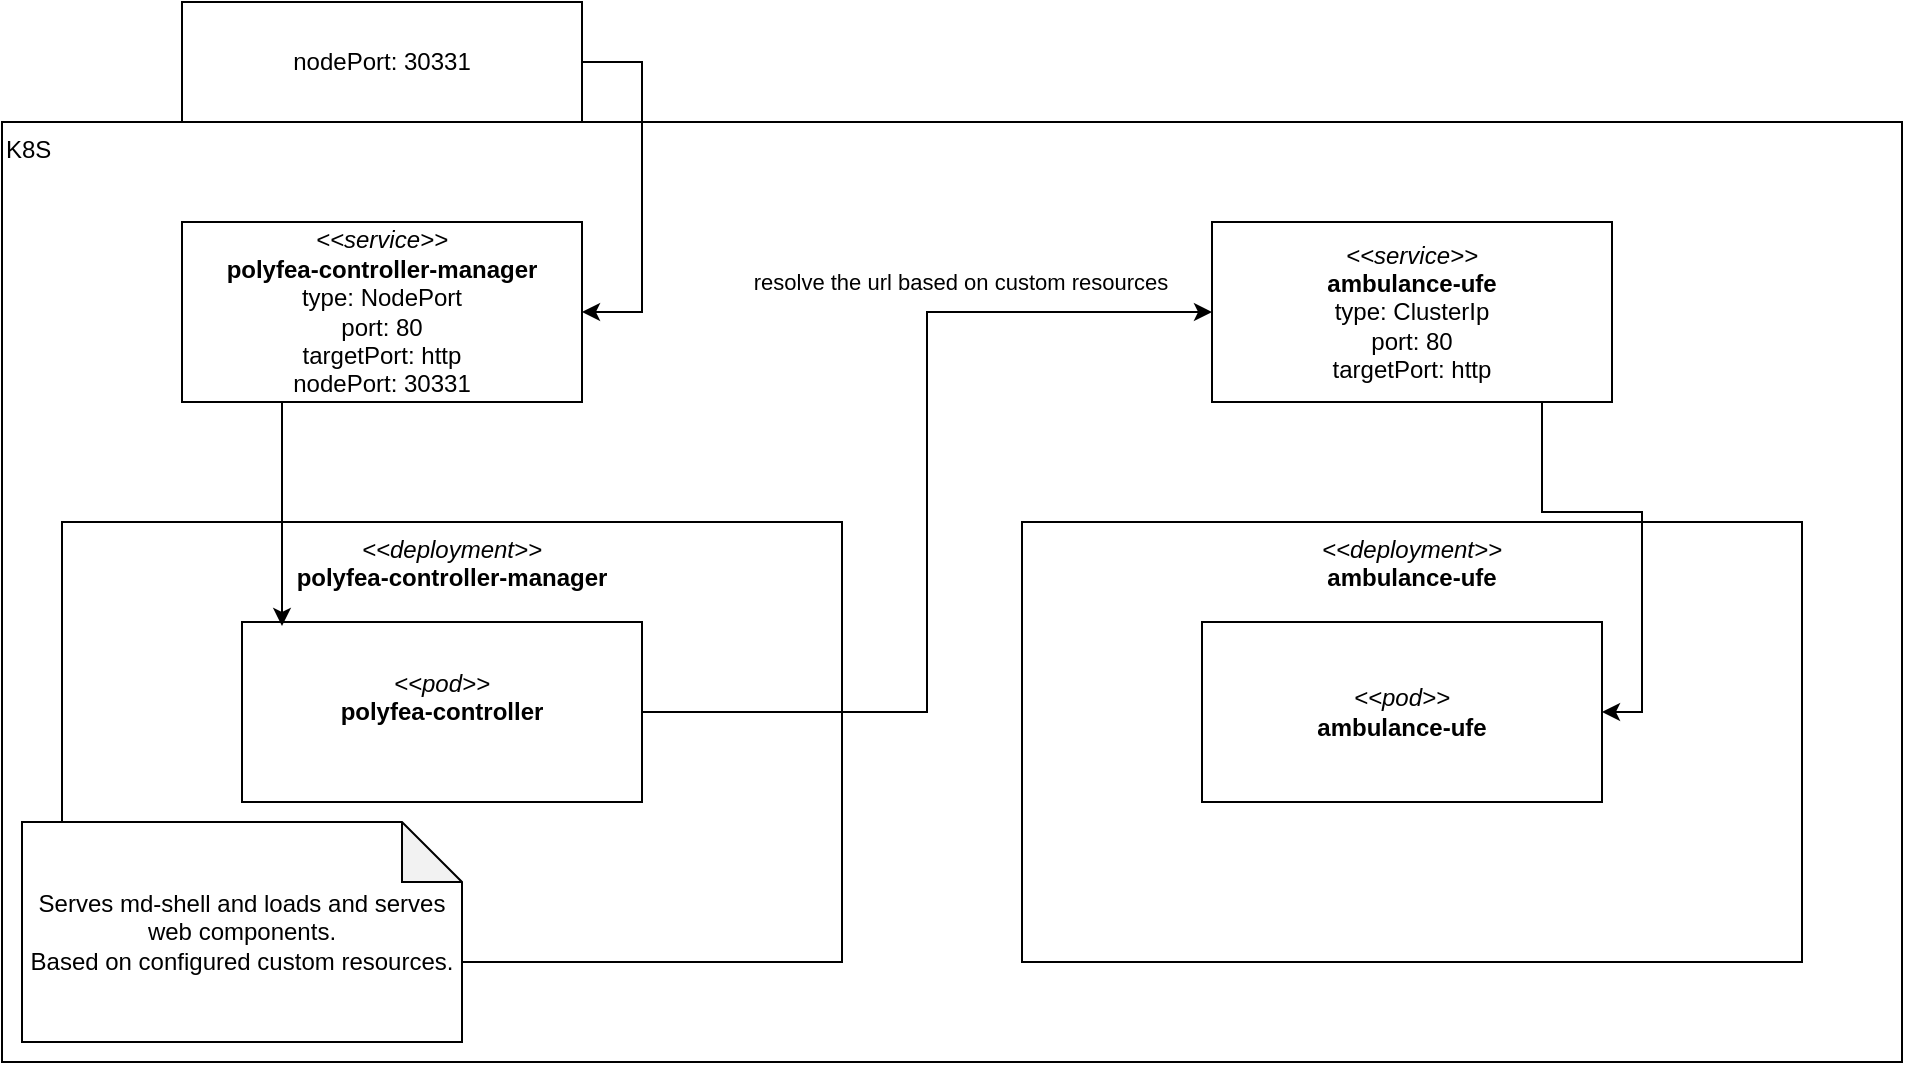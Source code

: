 <mxfile version="24.7.17">
  <diagram name="Page-1" id="cisFDQeKWaoCTAZ2WP1t">
    <mxGraphModel dx="1493" dy="1030" grid="1" gridSize="10" guides="1" tooltips="1" connect="1" arrows="1" fold="1" page="1" pageScale="1" pageWidth="827" pageHeight="1169" math="0" shadow="0">
      <root>
        <mxCell id="0" />
        <mxCell id="1" parent="0" />
        <mxCell id="EioQX5t_sSNuJPp6hYr4-2" value="K8S" style="rounded=0;whiteSpace=wrap;html=1;align=left;verticalAlign=top;" vertex="1" parent="1">
          <mxGeometry x="30" y="860" width="950" height="470" as="geometry" />
        </mxCell>
        <mxCell id="EioQX5t_sSNuJPp6hYr4-13" value="&lt;i&gt;&amp;lt;&amp;lt;deployment&amp;gt;&amp;gt;&lt;/i&gt;&lt;div&gt;&lt;b&gt;ambulance-ufe&lt;/b&gt;&lt;/div&gt;" style="rounded=0;whiteSpace=wrap;html=1;horizontal=1;verticalAlign=top;" vertex="1" parent="1">
          <mxGeometry x="540" y="1060" width="390" height="220" as="geometry" />
        </mxCell>
        <mxCell id="EioQX5t_sSNuJPp6hYr4-3" value="&lt;i&gt;&amp;lt;&amp;lt;service&amp;gt;&amp;gt;&lt;/i&gt;&lt;div&gt;&lt;b&gt;polyfea-controller-manager&lt;/b&gt;&lt;br&gt;&lt;/div&gt;&lt;div&gt;type: NodePort&lt;/div&gt;&lt;div&gt;port: 80&lt;/div&gt;&lt;div&gt;targetPort: http&lt;/div&gt;&lt;div&gt;nodePort: 30331&lt;/div&gt;" style="rounded=0;whiteSpace=wrap;html=1;" vertex="1" parent="1">
          <mxGeometry x="120" y="910" width="200" height="90" as="geometry" />
        </mxCell>
        <mxCell id="EioQX5t_sSNuJPp6hYr4-5" style="edgeStyle=orthogonalEdgeStyle;rounded=0;orthogonalLoop=1;jettySize=auto;html=1;entryX=1;entryY=0.5;entryDx=0;entryDy=0;" edge="1" parent="1" source="EioQX5t_sSNuJPp6hYr4-4" target="EioQX5t_sSNuJPp6hYr4-3">
          <mxGeometry relative="1" as="geometry">
            <Array as="points">
              <mxPoint x="350" y="830" />
              <mxPoint x="350" y="955" />
            </Array>
          </mxGeometry>
        </mxCell>
        <mxCell id="EioQX5t_sSNuJPp6hYr4-4" value="nodePort: 30331" style="rounded=0;whiteSpace=wrap;html=1;" vertex="1" parent="1">
          <mxGeometry x="120" y="800" width="200" height="60" as="geometry" />
        </mxCell>
        <mxCell id="EioQX5t_sSNuJPp6hYr4-6" value="&lt;i&gt;&amp;lt;&amp;lt;deployment&amp;gt;&amp;gt;&lt;/i&gt;&lt;div&gt;&lt;b&gt;polyfea-controller-manager&lt;/b&gt;&lt;/div&gt;&lt;div&gt;&lt;b&gt;&lt;br&gt;&lt;/b&gt;&lt;/div&gt;" style="rounded=0;whiteSpace=wrap;html=1;horizontal=1;verticalAlign=top;" vertex="1" parent="1">
          <mxGeometry x="60" y="1060" width="390" height="220" as="geometry" />
        </mxCell>
        <mxCell id="EioQX5t_sSNuJPp6hYr4-15" style="edgeStyle=orthogonalEdgeStyle;rounded=0;orthogonalLoop=1;jettySize=auto;html=1;exitX=1;exitY=0.5;exitDx=0;exitDy=0;entryX=0;entryY=0.5;entryDx=0;entryDy=0;" edge="1" parent="1" source="EioQX5t_sSNuJPp6hYr4-7" target="EioQX5t_sSNuJPp6hYr4-12">
          <mxGeometry relative="1" as="geometry" />
        </mxCell>
        <mxCell id="EioQX5t_sSNuJPp6hYr4-16" value="resolve the url based on custom resources" style="edgeLabel;html=1;align=center;verticalAlign=middle;resizable=0;points=[];" vertex="1" connectable="0" parent="EioQX5t_sSNuJPp6hYr4-15">
          <mxGeometry x="0.636" y="-2" relative="1" as="geometry">
            <mxPoint x="-38" y="-17" as="offset" />
          </mxGeometry>
        </mxCell>
        <mxCell id="EioQX5t_sSNuJPp6hYr4-7" value="&lt;i&gt;&amp;lt;&amp;lt;pod&amp;gt;&amp;gt;&lt;/i&gt;&lt;div&gt;&lt;b&gt;polyfea-controller&lt;/b&gt;&lt;br&gt;&lt;/div&gt;&lt;div&gt;&lt;br&gt;&lt;/div&gt;" style="rounded=0;whiteSpace=wrap;html=1;" vertex="1" parent="1">
          <mxGeometry x="150" y="1110" width="200" height="90" as="geometry" />
        </mxCell>
        <mxCell id="EioQX5t_sSNuJPp6hYr4-8" style="edgeStyle=orthogonalEdgeStyle;rounded=0;orthogonalLoop=1;jettySize=auto;html=1;" edge="1" parent="1" source="EioQX5t_sSNuJPp6hYr4-3">
          <mxGeometry relative="1" as="geometry">
            <mxPoint x="170" y="1112" as="targetPoint" />
            <Array as="points">
              <mxPoint x="170" y="1112" />
            </Array>
          </mxGeometry>
        </mxCell>
        <mxCell id="EioQX5t_sSNuJPp6hYr4-9" value="Serves md-shell and loads and serves web components.&lt;div&gt;Based on configured custom resources.&lt;/div&gt;" style="shape=note;whiteSpace=wrap;html=1;backgroundOutline=1;darkOpacity=0.05;" vertex="1" parent="1">
          <mxGeometry x="40" y="1210" width="220" height="110" as="geometry" />
        </mxCell>
        <mxCell id="EioQX5t_sSNuJPp6hYr4-17" style="edgeStyle=orthogonalEdgeStyle;rounded=0;orthogonalLoop=1;jettySize=auto;html=1;entryX=1;entryY=0.5;entryDx=0;entryDy=0;" edge="1" parent="1" source="EioQX5t_sSNuJPp6hYr4-12" target="EioQX5t_sSNuJPp6hYr4-14">
          <mxGeometry relative="1" as="geometry">
            <Array as="points">
              <mxPoint x="800" y="1055" />
              <mxPoint x="850" y="1055" />
              <mxPoint x="850" y="1155" />
            </Array>
          </mxGeometry>
        </mxCell>
        <mxCell id="EioQX5t_sSNuJPp6hYr4-12" value="&lt;i&gt;&amp;lt;&amp;lt;service&amp;gt;&amp;gt;&lt;/i&gt;&lt;div&gt;&lt;span style=&quot;background-color: initial;&quot;&gt;&lt;b&gt;ambulance-ufe&lt;/b&gt;&lt;/span&gt;&lt;/div&gt;&lt;div&gt;&lt;span style=&quot;background-color: initial;&quot;&gt;type: ClusterIp&lt;/span&gt;&lt;br&gt;&lt;/div&gt;&lt;div&gt;port: 80&lt;/div&gt;&lt;div&gt;targetPort: http&lt;/div&gt;" style="rounded=0;whiteSpace=wrap;html=1;" vertex="1" parent="1">
          <mxGeometry x="635" y="910" width="200" height="90" as="geometry" />
        </mxCell>
        <mxCell id="EioQX5t_sSNuJPp6hYr4-14" value="&lt;i&gt;&amp;lt;&amp;lt;pod&amp;gt;&amp;gt;&lt;/i&gt;&lt;div&gt;&lt;b&gt;ambulance-ufe&lt;/b&gt;&lt;/div&gt;" style="rounded=0;whiteSpace=wrap;html=1;" vertex="1" parent="1">
          <mxGeometry x="630" y="1110" width="200" height="90" as="geometry" />
        </mxCell>
      </root>
    </mxGraphModel>
  </diagram>
</mxfile>
